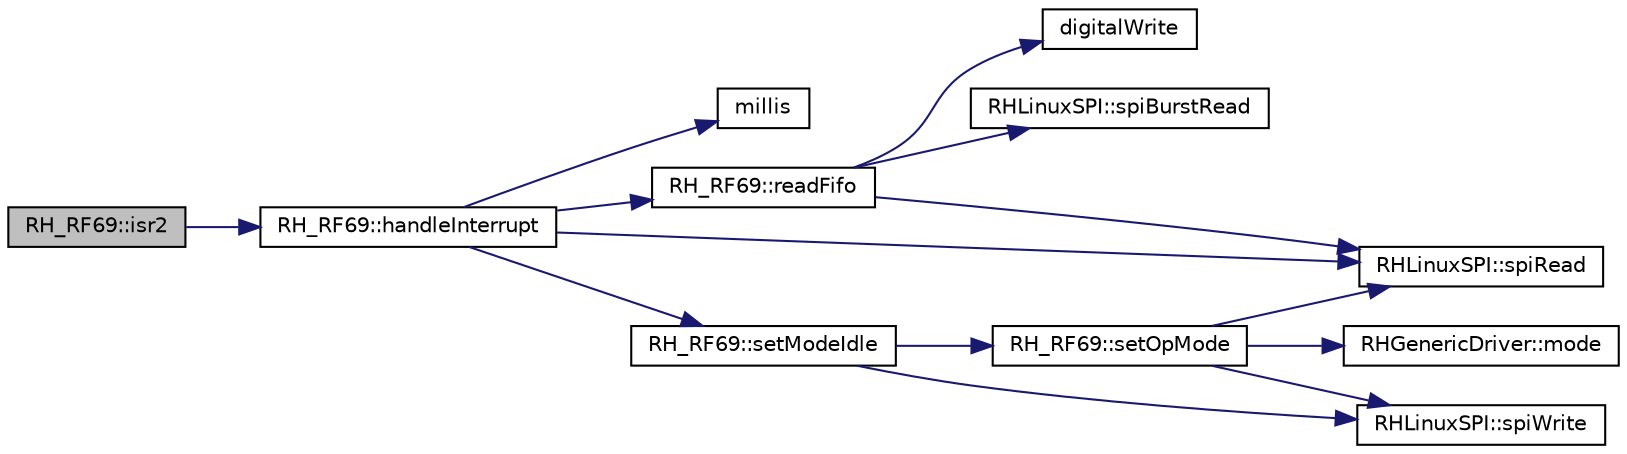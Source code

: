 digraph "RH_RF69::isr2"
{
 // LATEX_PDF_SIZE
  edge [fontname="Helvetica",fontsize="10",labelfontname="Helvetica",labelfontsize="10"];
  node [fontname="Helvetica",fontsize="10",shape=record];
  rankdir="LR";
  Node1 [label="RH_RF69::isr2",height=0.2,width=0.4,color="black", fillcolor="grey75", style="filled", fontcolor="black",tooltip="Low level interrupt service routine for RF69 connected to interrupt 1."];
  Node1 -> Node2 [color="midnightblue",fontsize="10",style="solid",fontname="Helvetica"];
  Node2 [label="RH_RF69::handleInterrupt",height=0.2,width=0.4,color="black", fillcolor="white", style="filled",URL="$class_r_h___r_f69.html#a3a837677e78ea04f8ef28951f4954f17",tooltip=" "];
  Node2 -> Node3 [color="midnightblue",fontsize="10",style="solid",fontname="Helvetica"];
  Node3 [label="millis",height=0.2,width=0.4,color="black", fillcolor="white", style="filled",URL="$_ras_pi_8cpp.html#a6ff7f2532a22366f0013bc41397129fd",tooltip=" "];
  Node2 -> Node4 [color="midnightblue",fontsize="10",style="solid",fontname="Helvetica"];
  Node4 [label="RH_RF69::readFifo",height=0.2,width=0.4,color="black", fillcolor="white", style="filled",URL="$class_r_h___r_f69.html#a9194768e6717331146b996a057563433",tooltip=" "];
  Node4 -> Node5 [color="midnightblue",fontsize="10",style="solid",fontname="Helvetica"];
  Node5 [label="digitalWrite",height=0.2,width=0.4,color="black", fillcolor="white", style="filled",URL="$_ras_pi_8cpp.html#a21c224d04b05de3f68dce98958d02b7c",tooltip=" "];
  Node4 -> Node6 [color="midnightblue",fontsize="10",style="solid",fontname="Helvetica"];
  Node6 [label="RHLinuxSPI::spiBurstRead",height=0.2,width=0.4,color="black", fillcolor="white", style="filled",URL="$class_r_h_linux_s_p_i.html#a29a7d786f37bc3fa5937f8f6d737a091",tooltip=" "];
  Node4 -> Node7 [color="midnightblue",fontsize="10",style="solid",fontname="Helvetica"];
  Node7 [label="RHLinuxSPI::spiRead",height=0.2,width=0.4,color="black", fillcolor="white", style="filled",URL="$class_r_h_linux_s_p_i.html#a108544d2b05b5898ae52fa131c002aa2",tooltip=" "];
  Node2 -> Node8 [color="midnightblue",fontsize="10",style="solid",fontname="Helvetica"];
  Node8 [label="RH_RF69::setModeIdle",height=0.2,width=0.4,color="black", fillcolor="white", style="filled",URL="$class_r_h___r_f69.html#af66bfbf2057f1faeba0ad75007d623ec",tooltip=" "];
  Node8 -> Node9 [color="midnightblue",fontsize="10",style="solid",fontname="Helvetica"];
  Node9 [label="RH_RF69::setOpMode",height=0.2,width=0.4,color="black", fillcolor="white", style="filled",URL="$class_r_h___r_f69.html#a890c2d3ed4d1954a67f7cc190349b2ab",tooltip=" "];
  Node9 -> Node10 [color="midnightblue",fontsize="10",style="solid",fontname="Helvetica"];
  Node10 [label="RHGenericDriver::mode",height=0.2,width=0.4,color="black", fillcolor="white", style="filled",URL="$class_r_h_generic_driver.html#a80ff7dfded27279332cf8fa6f15dce74",tooltip=" "];
  Node9 -> Node7 [color="midnightblue",fontsize="10",style="solid",fontname="Helvetica"];
  Node9 -> Node11 [color="midnightblue",fontsize="10",style="solid",fontname="Helvetica"];
  Node11 [label="RHLinuxSPI::spiWrite",height=0.2,width=0.4,color="black", fillcolor="white", style="filled",URL="$class_r_h_linux_s_p_i.html#a090235d967429bdf01b5a32132ef2d3e",tooltip=" "];
  Node8 -> Node11 [color="midnightblue",fontsize="10",style="solid",fontname="Helvetica"];
  Node2 -> Node7 [color="midnightblue",fontsize="10",style="solid",fontname="Helvetica"];
}
